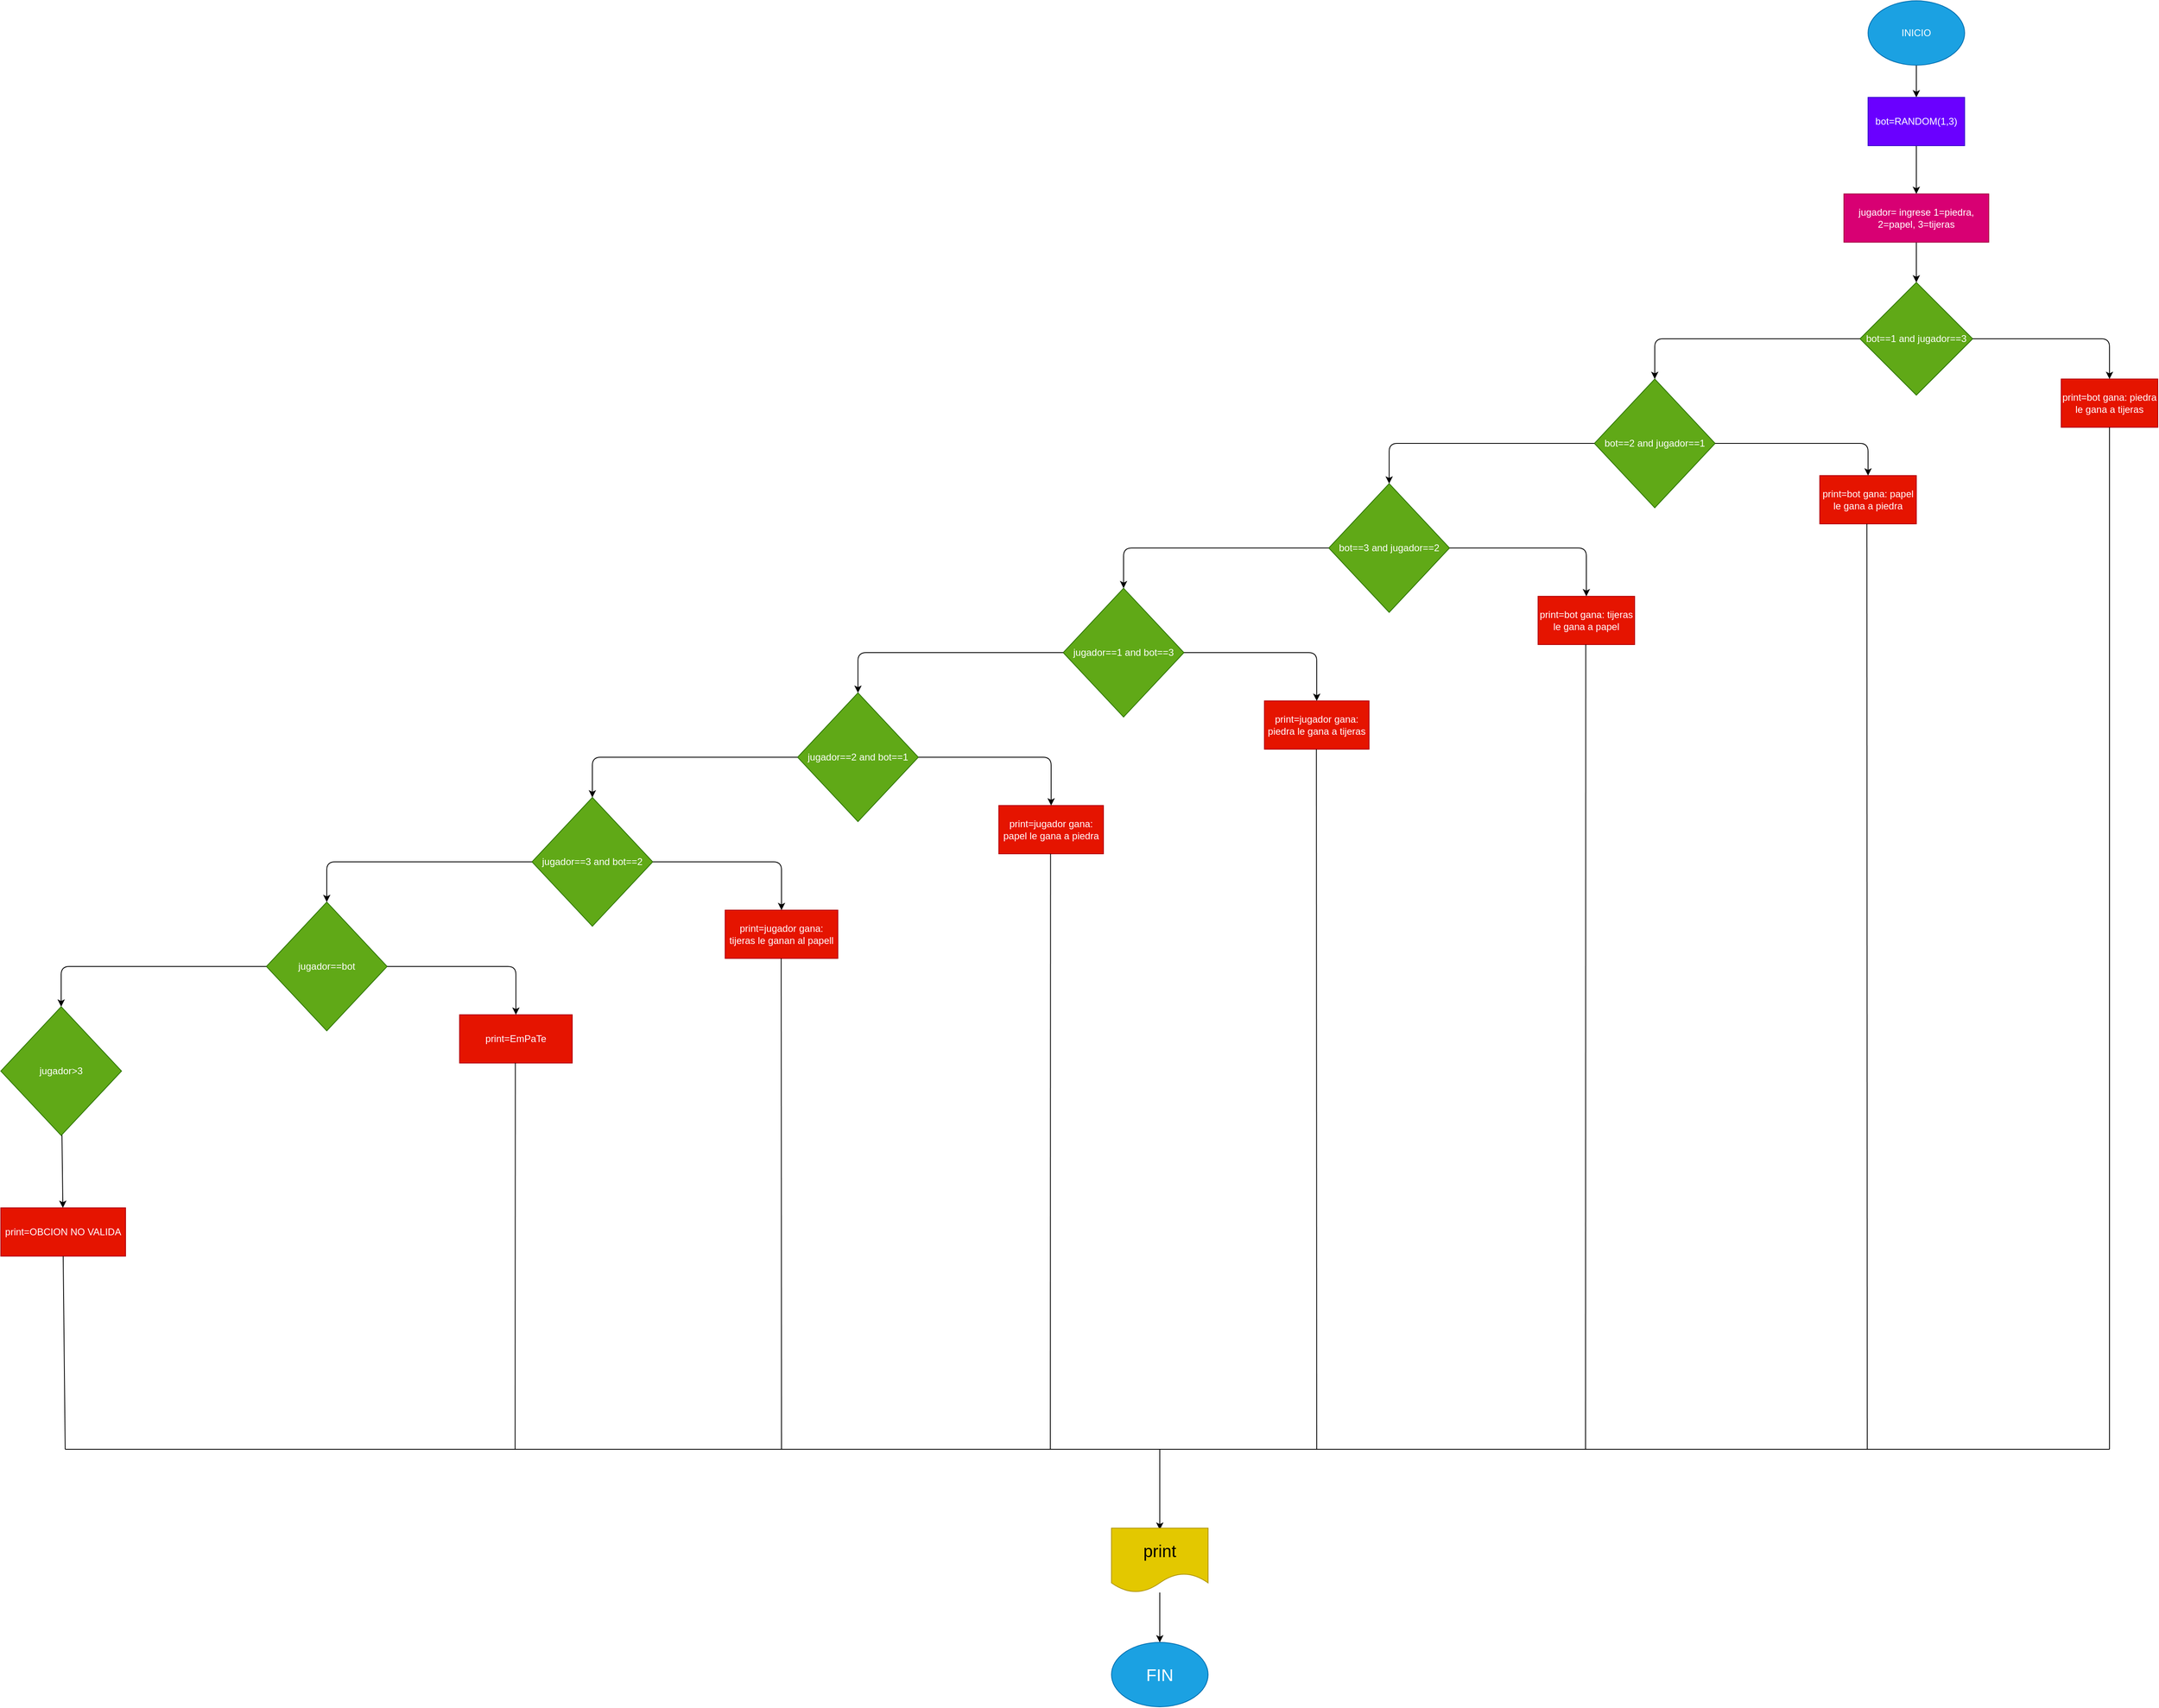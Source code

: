 <mxfile>
    <diagram id="vMkBYX2ytkKii-nBUaw4" name="Página-1">
        <mxGraphModel dx="3693" dy="802" grid="1" gridSize="10" guides="1" tooltips="1" connect="1" arrows="1" fold="1" page="1" pageScale="1" pageWidth="827" pageHeight="1169" math="0" shadow="0">
            <root>
                <mxCell id="0"/>
                <mxCell id="1" parent="0"/>
                <mxCell id="2" value="" style="edgeStyle=none;html=1;" edge="1" parent="1" source="3" target="5">
                    <mxGeometry relative="1" as="geometry"/>
                </mxCell>
                <mxCell id="3" value="INICIO" style="ellipse;whiteSpace=wrap;html=1;fillColor=#1ba1e2;fontColor=#ffffff;strokeColor=#006EAF;" vertex="1" parent="1">
                    <mxGeometry x="400" y="440" width="120" height="80" as="geometry"/>
                </mxCell>
                <mxCell id="4" value="" style="edgeStyle=none;html=1;" edge="1" parent="1" source="5">
                    <mxGeometry relative="1" as="geometry">
                        <mxPoint x="460" y="680" as="targetPoint"/>
                    </mxGeometry>
                </mxCell>
                <mxCell id="5" value="bot=RANDOM(1,3)" style="rounded=0;whiteSpace=wrap;html=1;fillColor=#6a00ff;fontColor=#ffffff;strokeColor=#3700CC;" vertex="1" parent="1">
                    <mxGeometry x="400" y="560" width="120" height="60" as="geometry"/>
                </mxCell>
                <mxCell id="6" value="" style="edgeStyle=none;html=1;" edge="1" parent="1" source="7" target="8">
                    <mxGeometry relative="1" as="geometry"/>
                </mxCell>
                <mxCell id="7" value="jugador= ingrese 1=piedra, 2=papel, 3=tijeras" style="rounded=0;whiteSpace=wrap;html=1;fillColor=#d80073;fontColor=#ffffff;strokeColor=#A50040;" vertex="1" parent="1">
                    <mxGeometry x="370" y="680" width="180" height="60" as="geometry"/>
                </mxCell>
                <mxCell id="8" value="bot==1 and jugador==3" style="rhombus;whiteSpace=wrap;html=1;fillColor=#60a917;fontColor=#ffffff;strokeColor=#2D7600;" vertex="1" parent="1">
                    <mxGeometry x="390" y="790" width="140" height="140" as="geometry"/>
                </mxCell>
                <mxCell id="9" value="print=bot gana: piedra le gana a tijeras" style="rounded=0;whiteSpace=wrap;html=1;fillColor=#e51400;fontColor=#ffffff;strokeColor=#B20000;" vertex="1" parent="1">
                    <mxGeometry x="640" y="910" width="120" height="60" as="geometry"/>
                </mxCell>
                <mxCell id="10" value="" style="endArrow=classic;html=1;exitX=1;exitY=0.5;exitDx=0;exitDy=0;" edge="1" parent="1" source="8">
                    <mxGeometry width="50" height="50" relative="1" as="geometry">
                        <mxPoint x="430" y="950" as="sourcePoint"/>
                        <mxPoint x="700" y="910" as="targetPoint"/>
                        <Array as="points">
                            <mxPoint x="700" y="860"/>
                        </Array>
                    </mxGeometry>
                </mxCell>
                <mxCell id="11" value="bot==2 and jugador==1" style="rhombus;whiteSpace=wrap;html=1;fillColor=#60a917;fontColor=#ffffff;strokeColor=#2D7600;" vertex="1" parent="1">
                    <mxGeometry x="60" y="910" width="150" height="160" as="geometry"/>
                </mxCell>
                <mxCell id="12" value="" style="endArrow=classic;html=1;entryX=0.5;entryY=0;entryDx=0;entryDy=0;exitX=0;exitY=0.5;exitDx=0;exitDy=0;" edge="1" parent="1" source="8" target="11">
                    <mxGeometry width="50" height="50" relative="1" as="geometry">
                        <mxPoint x="500" y="990" as="sourcePoint"/>
                        <mxPoint x="550" y="940" as="targetPoint"/>
                        <Array as="points">
                            <mxPoint x="135" y="860"/>
                        </Array>
                    </mxGeometry>
                </mxCell>
                <mxCell id="13" value="print=bot gana: papel le gana a piedra" style="rounded=0;whiteSpace=wrap;html=1;fillColor=#e51400;fontColor=#ffffff;strokeColor=#B20000;" vertex="1" parent="1">
                    <mxGeometry x="340" y="1030" width="120" height="60" as="geometry"/>
                </mxCell>
                <mxCell id="14" value="" style="endArrow=classic;html=1;exitX=1;exitY=0.5;exitDx=0;exitDy=0;" edge="1" parent="1">
                    <mxGeometry width="50" height="50" relative="1" as="geometry">
                        <mxPoint x="210" y="990" as="sourcePoint"/>
                        <mxPoint x="400" y="1030" as="targetPoint"/>
                        <Array as="points">
                            <mxPoint x="300" y="990"/>
                            <mxPoint x="400" y="990"/>
                        </Array>
                    </mxGeometry>
                </mxCell>
                <mxCell id="15" value="bot==3 and jugador==2" style="rhombus;whiteSpace=wrap;html=1;fillColor=#60a917;fontColor=#ffffff;strokeColor=#2D7600;" vertex="1" parent="1">
                    <mxGeometry x="-270" y="1040" width="150" height="160" as="geometry"/>
                </mxCell>
                <mxCell id="16" value="" style="endArrow=classic;html=1;entryX=0.5;entryY=0;entryDx=0;entryDy=0;exitX=0;exitY=0.5;exitDx=0;exitDy=0;" edge="1" parent="1" target="15">
                    <mxGeometry width="50" height="50" relative="1" as="geometry">
                        <mxPoint x="60" y="990" as="sourcePoint"/>
                        <mxPoint x="220" y="1070" as="targetPoint"/>
                        <Array as="points">
                            <mxPoint x="-195" y="990"/>
                        </Array>
                    </mxGeometry>
                </mxCell>
                <mxCell id="17" value="print=bot gana: tijeras le gana a papel" style="rounded=0;whiteSpace=wrap;html=1;fillColor=#e51400;fontColor=#ffffff;strokeColor=#B20000;" vertex="1" parent="1">
                    <mxGeometry x="-10" y="1180" width="120" height="60" as="geometry"/>
                </mxCell>
                <mxCell id="18" value="" style="endArrow=classic;html=1;entryX=0.5;entryY=0;entryDx=0;entryDy=0;exitX=1;exitY=0.5;exitDx=0;exitDy=0;" edge="1" parent="1" target="17">
                    <mxGeometry width="50" height="50" relative="1" as="geometry">
                        <mxPoint x="-120" y="1120" as="sourcePoint"/>
                        <mxPoint x="-170" y="1160" as="targetPoint"/>
                        <Array as="points">
                            <mxPoint x="-30" y="1120"/>
                            <mxPoint x="50" y="1120"/>
                        </Array>
                    </mxGeometry>
                </mxCell>
                <mxCell id="19" value="jugador==1 and bot==3" style="rhombus;whiteSpace=wrap;html=1;fillColor=#60a917;fontColor=#ffffff;strokeColor=#2D7600;" vertex="1" parent="1">
                    <mxGeometry x="-600" y="1170" width="150" height="160" as="geometry"/>
                </mxCell>
                <mxCell id="20" value="" style="endArrow=classic;html=1;entryX=0.5;entryY=0;entryDx=0;entryDy=0;exitX=0;exitY=0.5;exitDx=0;exitDy=0;" edge="1" parent="1" target="19">
                    <mxGeometry width="50" height="50" relative="1" as="geometry">
                        <mxPoint x="-270" y="1120" as="sourcePoint"/>
                        <mxPoint x="-110" y="1200" as="targetPoint"/>
                        <Array as="points">
                            <mxPoint x="-525" y="1120"/>
                        </Array>
                    </mxGeometry>
                </mxCell>
                <mxCell id="21" value="print=jugador gana: piedra le gana a tijeras" style="rounded=0;whiteSpace=wrap;html=1;fillColor=#e51400;fontColor=#ffffff;strokeColor=#B20000;" vertex="1" parent="1">
                    <mxGeometry x="-350" y="1310" width="130" height="60" as="geometry"/>
                </mxCell>
                <mxCell id="22" value="" style="endArrow=classic;html=1;entryX=0.5;entryY=0;entryDx=0;entryDy=0;exitX=1;exitY=0.5;exitDx=0;exitDy=0;" edge="1" parent="1" target="21">
                    <mxGeometry width="50" height="50" relative="1" as="geometry">
                        <mxPoint x="-450" y="1250" as="sourcePoint"/>
                        <mxPoint x="-500" y="1290" as="targetPoint"/>
                        <Array as="points">
                            <mxPoint x="-360" y="1250"/>
                            <mxPoint x="-285" y="1250"/>
                        </Array>
                    </mxGeometry>
                </mxCell>
                <mxCell id="23" value="jugador==2 and bot==1" style="rhombus;whiteSpace=wrap;html=1;fillColor=#60a917;fontColor=#ffffff;strokeColor=#2D7600;" vertex="1" parent="1">
                    <mxGeometry x="-930" y="1300" width="150" height="160" as="geometry"/>
                </mxCell>
                <mxCell id="24" value="" style="endArrow=classic;html=1;entryX=0.5;entryY=0;entryDx=0;entryDy=0;exitX=0;exitY=0.5;exitDx=0;exitDy=0;" edge="1" parent="1" target="23">
                    <mxGeometry width="50" height="50" relative="1" as="geometry">
                        <mxPoint x="-600" y="1250" as="sourcePoint"/>
                        <mxPoint x="-440" y="1330" as="targetPoint"/>
                        <Array as="points">
                            <mxPoint x="-855" y="1250"/>
                        </Array>
                    </mxGeometry>
                </mxCell>
                <mxCell id="25" value="print=jugador gana: papel le gana a piedra" style="rounded=0;whiteSpace=wrap;html=1;fillColor=#e51400;fontColor=#ffffff;strokeColor=#B20000;" vertex="1" parent="1">
                    <mxGeometry x="-680" y="1440" width="130" height="60" as="geometry"/>
                </mxCell>
                <mxCell id="26" value="" style="endArrow=classic;html=1;entryX=0.5;entryY=0;entryDx=0;entryDy=0;exitX=1;exitY=0.5;exitDx=0;exitDy=0;" edge="1" parent="1" target="25">
                    <mxGeometry width="50" height="50" relative="1" as="geometry">
                        <mxPoint x="-780" y="1380" as="sourcePoint"/>
                        <mxPoint x="-830" y="1420" as="targetPoint"/>
                        <Array as="points">
                            <mxPoint x="-690" y="1380"/>
                            <mxPoint x="-615" y="1380"/>
                        </Array>
                    </mxGeometry>
                </mxCell>
                <mxCell id="27" value="jugador==3 and bot==2" style="rhombus;whiteSpace=wrap;html=1;fillColor=#60a917;fontColor=#ffffff;strokeColor=#2D7600;" vertex="1" parent="1">
                    <mxGeometry x="-1260" y="1430" width="150" height="160" as="geometry"/>
                </mxCell>
                <mxCell id="28" value="" style="endArrow=classic;html=1;entryX=0.5;entryY=0;entryDx=0;entryDy=0;exitX=0;exitY=0.5;exitDx=0;exitDy=0;" edge="1" parent="1" target="27">
                    <mxGeometry width="50" height="50" relative="1" as="geometry">
                        <mxPoint x="-930" y="1380" as="sourcePoint"/>
                        <mxPoint x="-770" y="1460" as="targetPoint"/>
                        <Array as="points">
                            <mxPoint x="-1185" y="1380"/>
                        </Array>
                    </mxGeometry>
                </mxCell>
                <mxCell id="29" value="print=jugador gana: tijeras le ganan al papell" style="rounded=0;whiteSpace=wrap;html=1;fillColor=#e51400;fontColor=#ffffff;strokeColor=#B20000;" vertex="1" parent="1">
                    <mxGeometry x="-1020" y="1570" width="140" height="60" as="geometry"/>
                </mxCell>
                <mxCell id="30" value="" style="endArrow=classic;html=1;entryX=0.5;entryY=0;entryDx=0;entryDy=0;exitX=1;exitY=0.5;exitDx=0;exitDy=0;" edge="1" parent="1" target="29">
                    <mxGeometry width="50" height="50" relative="1" as="geometry">
                        <mxPoint x="-1110" y="1510" as="sourcePoint"/>
                        <mxPoint x="-1160" y="1550" as="targetPoint"/>
                        <Array as="points">
                            <mxPoint x="-1020" y="1510"/>
                            <mxPoint x="-950" y="1510"/>
                        </Array>
                    </mxGeometry>
                </mxCell>
                <mxCell id="31" value="jugador==bot" style="rhombus;whiteSpace=wrap;html=1;fillColor=#60a917;fontColor=#ffffff;strokeColor=#2D7600;" vertex="1" parent="1">
                    <mxGeometry x="-1590" y="1560" width="150" height="160" as="geometry"/>
                </mxCell>
                <mxCell id="32" value="" style="endArrow=classic;html=1;entryX=0.5;entryY=0;entryDx=0;entryDy=0;exitX=0;exitY=0.5;exitDx=0;exitDy=0;" edge="1" parent="1" target="31">
                    <mxGeometry width="50" height="50" relative="1" as="geometry">
                        <mxPoint x="-1260" y="1510" as="sourcePoint"/>
                        <mxPoint x="-1100" y="1590" as="targetPoint"/>
                        <Array as="points">
                            <mxPoint x="-1515" y="1510"/>
                        </Array>
                    </mxGeometry>
                </mxCell>
                <mxCell id="33" value="print=EmPaTe" style="rounded=0;whiteSpace=wrap;html=1;fillColor=#e51400;fontColor=#ffffff;strokeColor=#B20000;" vertex="1" parent="1">
                    <mxGeometry x="-1350" y="1700" width="140" height="60" as="geometry"/>
                </mxCell>
                <mxCell id="34" value="" style="endArrow=classic;html=1;entryX=0.5;entryY=0;entryDx=0;entryDy=0;exitX=1;exitY=0.5;exitDx=0;exitDy=0;" edge="1" parent="1" target="33">
                    <mxGeometry width="50" height="50" relative="1" as="geometry">
                        <mxPoint x="-1440" y="1640" as="sourcePoint"/>
                        <mxPoint x="-1490" y="1680" as="targetPoint"/>
                        <Array as="points">
                            <mxPoint x="-1350" y="1640"/>
                            <mxPoint x="-1280" y="1640"/>
                        </Array>
                    </mxGeometry>
                </mxCell>
                <mxCell id="35" value="" style="edgeStyle=none;html=1;" edge="1" parent="1" source="36" target="38">
                    <mxGeometry relative="1" as="geometry"/>
                </mxCell>
                <mxCell id="36" value="jugador&amp;gt;3" style="rhombus;whiteSpace=wrap;html=1;fillColor=#60a917;fontColor=#ffffff;strokeColor=#2D7600;" vertex="1" parent="1">
                    <mxGeometry x="-1920" y="1690" width="150" height="160" as="geometry"/>
                </mxCell>
                <mxCell id="37" value="" style="endArrow=classic;html=1;entryX=0.5;entryY=0;entryDx=0;entryDy=0;exitX=0;exitY=0.5;exitDx=0;exitDy=0;" edge="1" parent="1" target="36">
                    <mxGeometry width="50" height="50" relative="1" as="geometry">
                        <mxPoint x="-1590" y="1640" as="sourcePoint"/>
                        <mxPoint x="-1430" y="1720" as="targetPoint"/>
                        <Array as="points">
                            <mxPoint x="-1845" y="1640"/>
                        </Array>
                    </mxGeometry>
                </mxCell>
                <mxCell id="38" value="print=OBCION NO VALIDA" style="rounded=0;whiteSpace=wrap;html=1;fillColor=#e51400;fontColor=#ffffff;strokeColor=#B20000;" vertex="1" parent="1">
                    <mxGeometry x="-1920" y="1940" width="155" height="60" as="geometry"/>
                </mxCell>
                <mxCell id="39" value="" style="endArrow=none;html=1;entryX=0.5;entryY=1;entryDx=0;entryDy=0;" edge="1" parent="1" target="38">
                    <mxGeometry width="50" height="50" relative="1" as="geometry">
                        <mxPoint x="-1840" y="2240" as="sourcePoint"/>
                        <mxPoint x="-1810" y="2090" as="targetPoint"/>
                    </mxGeometry>
                </mxCell>
                <mxCell id="40" value="" style="endArrow=none;html=1;" edge="1" parent="1">
                    <mxGeometry width="50" height="50" relative="1" as="geometry">
                        <mxPoint x="-1840" y="2240" as="sourcePoint"/>
                        <mxPoint x="700" y="2240" as="targetPoint"/>
                    </mxGeometry>
                </mxCell>
                <mxCell id="41" value="" style="endArrow=none;html=1;entryX=0.5;entryY=1;entryDx=0;entryDy=0;" edge="1" parent="1" target="9">
                    <mxGeometry width="50" height="50" relative="1" as="geometry">
                        <mxPoint x="700" y="2240" as="sourcePoint"/>
                        <mxPoint x="690" y="1100" as="targetPoint"/>
                    </mxGeometry>
                </mxCell>
                <mxCell id="42" value="" style="endArrow=none;html=1;entryX=0.5;entryY=1;entryDx=0;entryDy=0;" edge="1" parent="1">
                    <mxGeometry width="50" height="50" relative="1" as="geometry">
                        <mxPoint x="399" y="2240" as="sourcePoint"/>
                        <mxPoint x="398.57" y="1090.0" as="targetPoint"/>
                    </mxGeometry>
                </mxCell>
                <mxCell id="43" value="" style="endArrow=none;html=1;entryX=0.5;entryY=1;entryDx=0;entryDy=0;" edge="1" parent="1">
                    <mxGeometry width="50" height="50" relative="1" as="geometry">
                        <mxPoint x="49" y="2240" as="sourcePoint"/>
                        <mxPoint x="49.29" y="1240.0" as="targetPoint"/>
                    </mxGeometry>
                </mxCell>
                <mxCell id="44" value="" style="endArrow=none;html=1;entryX=0.5;entryY=1;entryDx=0;entryDy=0;" edge="1" parent="1">
                    <mxGeometry width="50" height="50" relative="1" as="geometry">
                        <mxPoint x="-285" y="2240" as="sourcePoint"/>
                        <mxPoint x="-285.42" y="1370.0" as="targetPoint"/>
                    </mxGeometry>
                </mxCell>
                <mxCell id="45" value="" style="endArrow=none;html=1;entryX=0.5;entryY=1;entryDx=0;entryDy=0;" edge="1" parent="1">
                    <mxGeometry width="50" height="50" relative="1" as="geometry">
                        <mxPoint x="-616" y="2240" as="sourcePoint"/>
                        <mxPoint x="-615.71" y="1500" as="targetPoint"/>
                    </mxGeometry>
                </mxCell>
                <mxCell id="46" value="" style="endArrow=none;html=1;entryX=0.5;entryY=1;entryDx=0;entryDy=0;" edge="1" parent="1">
                    <mxGeometry width="50" height="50" relative="1" as="geometry">
                        <mxPoint x="-950" y="2240" as="sourcePoint"/>
                        <mxPoint x="-950.42" y="1630" as="targetPoint"/>
                    </mxGeometry>
                </mxCell>
                <mxCell id="47" value="" style="endArrow=none;html=1;entryX=0.5;entryY=1;entryDx=0;entryDy=0;" edge="1" parent="1">
                    <mxGeometry width="50" height="50" relative="1" as="geometry">
                        <mxPoint x="-1281" y="2240" as="sourcePoint"/>
                        <mxPoint x="-1280.71" y="1760" as="targetPoint"/>
                    </mxGeometry>
                </mxCell>
                <mxCell id="48" value="" style="endArrow=classic;html=1;" edge="1" parent="1">
                    <mxGeometry width="50" height="50" relative="1" as="geometry">
                        <mxPoint x="-480" y="2240" as="sourcePoint"/>
                        <mxPoint x="-480" y="2340" as="targetPoint"/>
                    </mxGeometry>
                </mxCell>
                <mxCell id="49" value="" style="edgeStyle=none;html=1;fontSize=21;" edge="1" parent="1" source="50" target="51">
                    <mxGeometry relative="1" as="geometry"/>
                </mxCell>
                <mxCell id="50" value="&lt;font style=&quot;font-size: 21px;&quot;&gt;print&lt;/font&gt;" style="shape=document;whiteSpace=wrap;html=1;boundedLbl=1;fillColor=#e3c800;fontColor=#000000;strokeColor=#B09500;" vertex="1" parent="1">
                    <mxGeometry x="-540" y="2338" width="120" height="80" as="geometry"/>
                </mxCell>
                <mxCell id="51" value="FIN" style="ellipse;whiteSpace=wrap;html=1;fontSize=21;fillColor=#1ba1e2;fontColor=#ffffff;strokeColor=#006EAF;" vertex="1" parent="1">
                    <mxGeometry x="-540" y="2480" width="120" height="80" as="geometry"/>
                </mxCell>
            </root>
        </mxGraphModel>
    </diagram>
</mxfile>